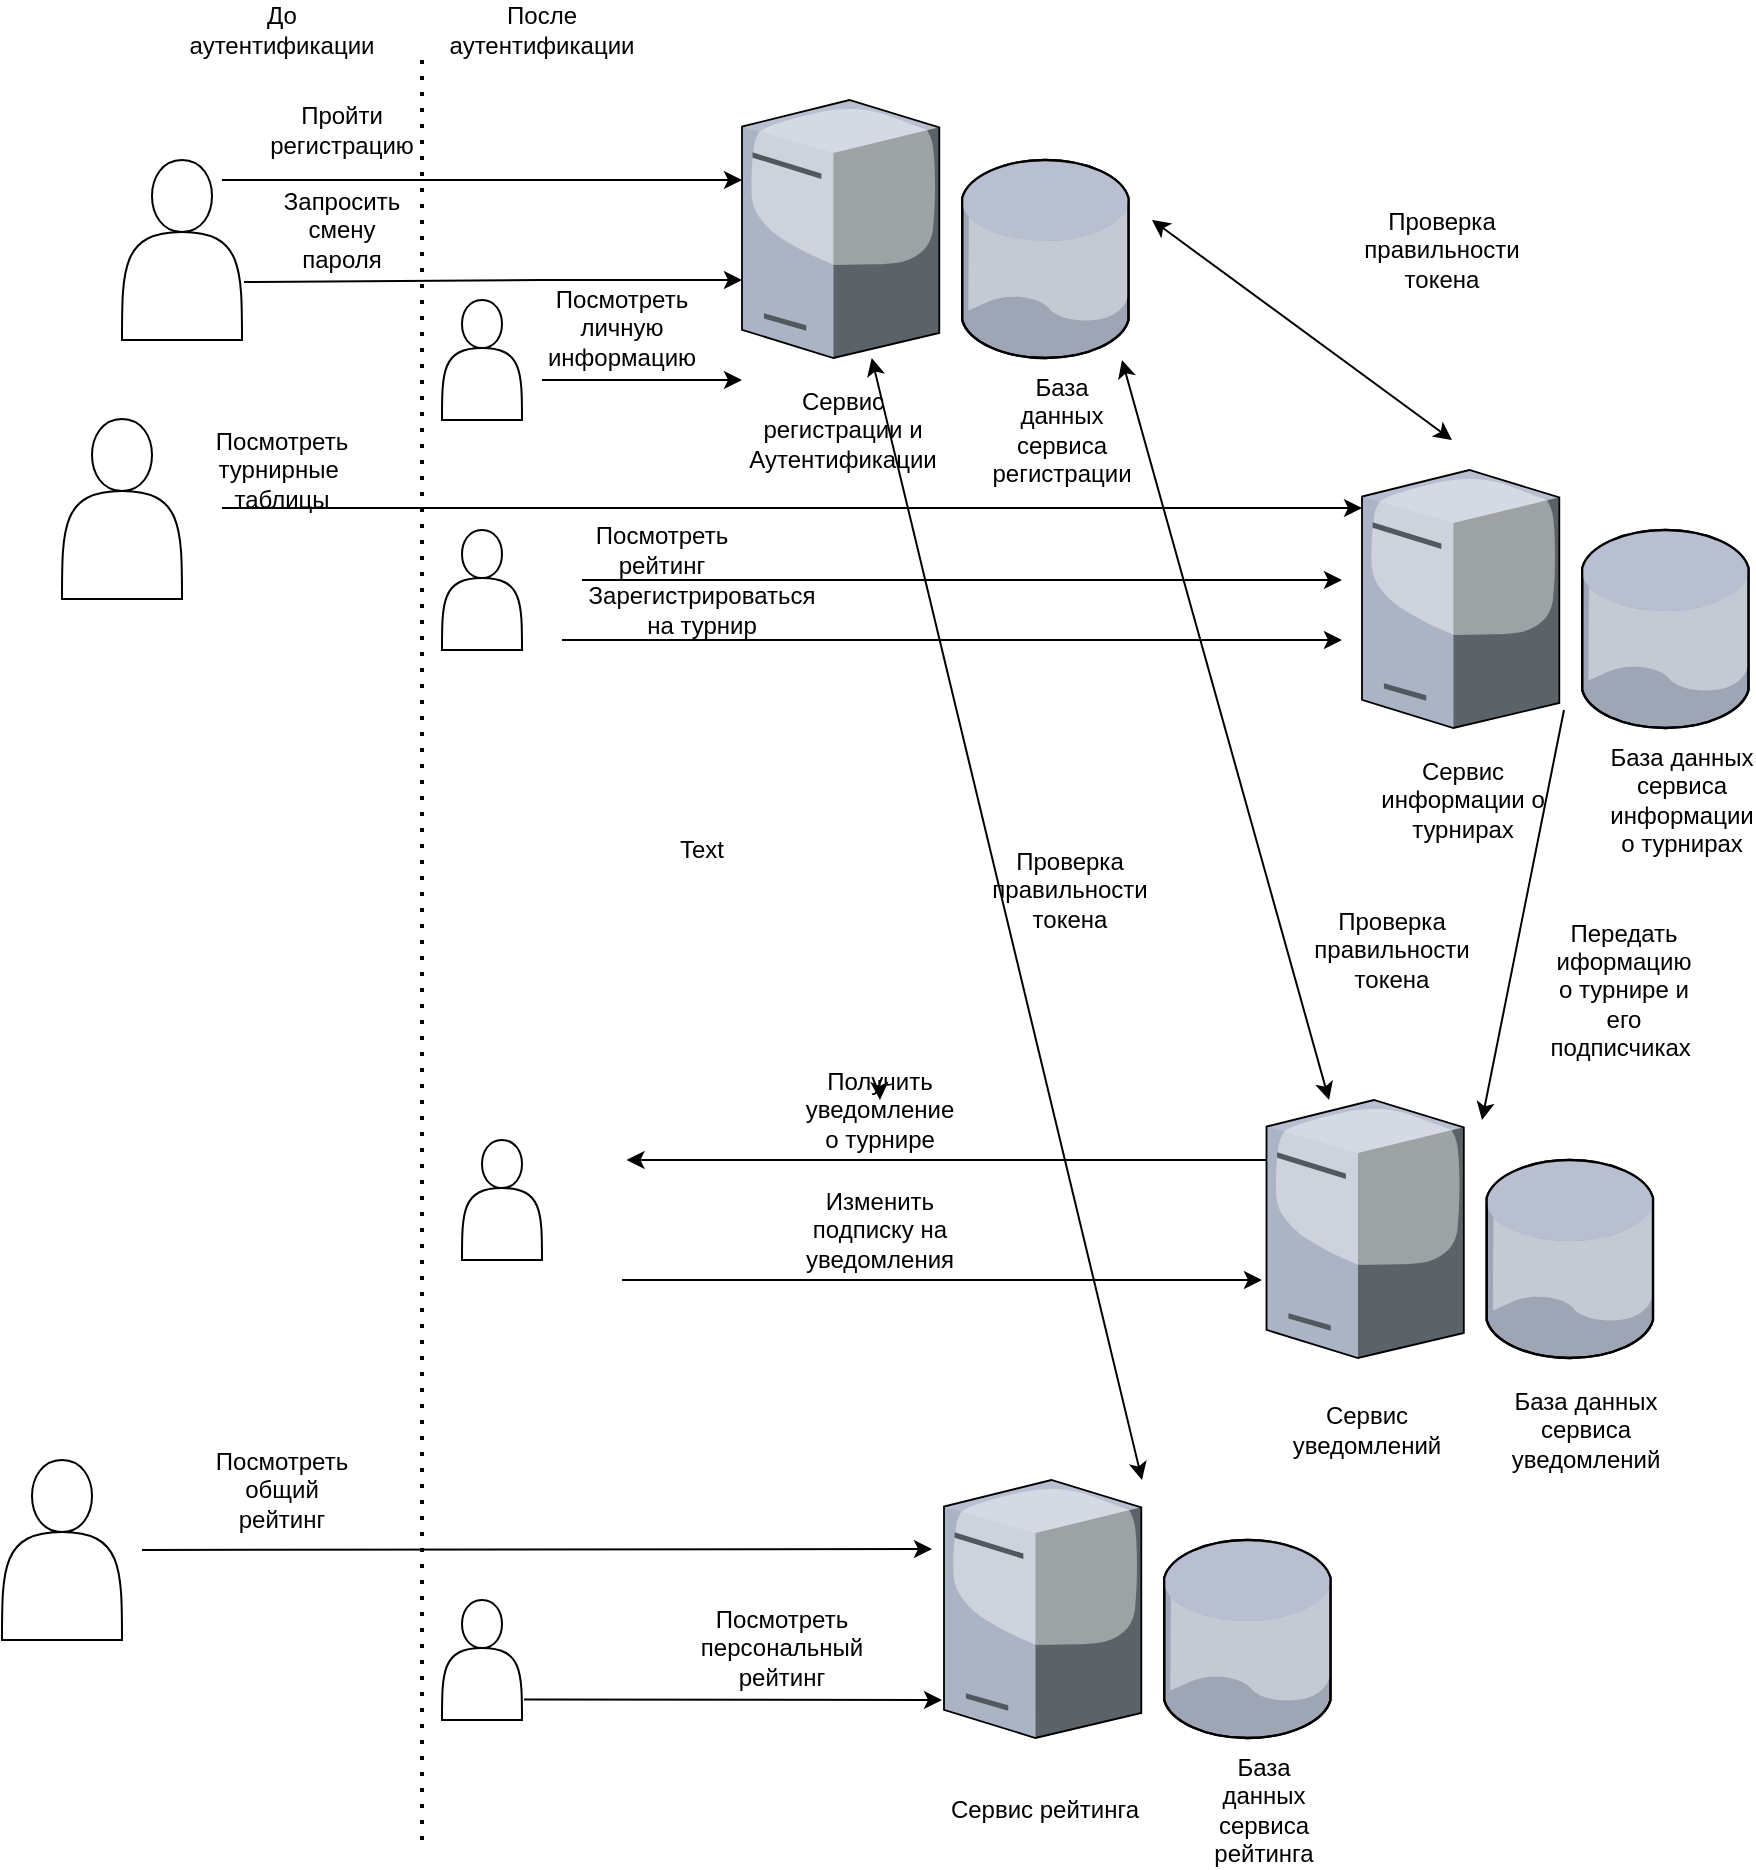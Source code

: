 <mxfile version="21.7.5" type="github">
  <diagram name="Страница — 1" id="jtLSriIxMIc0uCYnqBx7">
    <mxGraphModel dx="2406" dy="862" grid="1" gridSize="10" guides="1" tooltips="1" connect="1" arrows="1" fold="1" page="1" pageScale="1" pageWidth="1100" pageHeight="850" math="0" shadow="0">
      <root>
        <mxCell id="0" />
        <mxCell id="1" parent="0" />
        <mxCell id="o6OlLVgvbYjxNVcpemtw-1" value="" style="verticalLabelPosition=bottom;sketch=0;aspect=fixed;html=1;verticalAlign=top;strokeColor=none;align=center;outlineConnect=0;shape=mxgraph.citrix.database;" vertex="1" parent="1">
          <mxGeometry x="380" y="90" width="84.15" height="99" as="geometry" />
        </mxCell>
        <mxCell id="o6OlLVgvbYjxNVcpemtw-2" value="" style="verticalLabelPosition=bottom;sketch=0;aspect=fixed;html=1;verticalAlign=top;strokeColor=none;align=center;outlineConnect=0;shape=mxgraph.citrix.license_server;" vertex="1" parent="1">
          <mxGeometry x="270" y="60" width="98.65" height="129" as="geometry" />
        </mxCell>
        <mxCell id="o6OlLVgvbYjxNVcpemtw-3" value="Сервис регистрации и Аутентификации&lt;br&gt;" style="text;html=1;strokeColor=none;fillColor=none;align=center;verticalAlign=middle;whiteSpace=wrap;rounded=0;" vertex="1" parent="1">
          <mxGeometry x="270" y="210" width="101" height="30" as="geometry" />
        </mxCell>
        <mxCell id="o6OlLVgvbYjxNVcpemtw-4" value="База данных сервиса регистрации&lt;br&gt;" style="text;html=1;strokeColor=none;fillColor=none;align=center;verticalAlign=middle;whiteSpace=wrap;rounded=0;" vertex="1" parent="1">
          <mxGeometry x="400" y="210" width="60" height="30" as="geometry" />
        </mxCell>
        <mxCell id="o6OlLVgvbYjxNVcpemtw-6" value="" style="verticalLabelPosition=bottom;sketch=0;aspect=fixed;html=1;verticalAlign=top;strokeColor=none;align=center;outlineConnect=0;shape=mxgraph.citrix.database;" vertex="1" parent="1">
          <mxGeometry x="690" y="275" width="84.15" height="99" as="geometry" />
        </mxCell>
        <mxCell id="o6OlLVgvbYjxNVcpemtw-7" value="" style="verticalLabelPosition=bottom;sketch=0;aspect=fixed;html=1;verticalAlign=top;strokeColor=none;align=center;outlineConnect=0;shape=mxgraph.citrix.license_server;" vertex="1" parent="1">
          <mxGeometry x="580" y="245" width="98.65" height="129" as="geometry" />
        </mxCell>
        <mxCell id="o6OlLVgvbYjxNVcpemtw-8" value="Сервис информации о турнирах" style="text;html=1;strokeColor=none;fillColor=none;align=center;verticalAlign=middle;whiteSpace=wrap;rounded=0;" vertex="1" parent="1">
          <mxGeometry x="580" y="395" width="101" height="30" as="geometry" />
        </mxCell>
        <mxCell id="o6OlLVgvbYjxNVcpemtw-9" value="База данных сервиса информации о турнирах" style="text;html=1;strokeColor=none;fillColor=none;align=center;verticalAlign=middle;whiteSpace=wrap;rounded=0;" vertex="1" parent="1">
          <mxGeometry x="710" y="395" width="60" height="30" as="geometry" />
        </mxCell>
        <mxCell id="o6OlLVgvbYjxNVcpemtw-10" value="" style="verticalLabelPosition=bottom;sketch=0;aspect=fixed;html=1;verticalAlign=top;strokeColor=none;align=center;outlineConnect=0;shape=mxgraph.citrix.database;" vertex="1" parent="1">
          <mxGeometry x="642.25" y="590" width="84.15" height="99" as="geometry" />
        </mxCell>
        <mxCell id="o6OlLVgvbYjxNVcpemtw-11" value="" style="verticalLabelPosition=bottom;sketch=0;aspect=fixed;html=1;verticalAlign=top;strokeColor=none;align=center;outlineConnect=0;shape=mxgraph.citrix.license_server;" vertex="1" parent="1">
          <mxGeometry x="532.25" y="560" width="98.65" height="129" as="geometry" />
        </mxCell>
        <mxCell id="o6OlLVgvbYjxNVcpemtw-12" value="Сервис уведомлений" style="text;html=1;strokeColor=none;fillColor=none;align=center;verticalAlign=middle;whiteSpace=wrap;rounded=0;" vertex="1" parent="1">
          <mxGeometry x="532.25" y="710" width="101" height="30" as="geometry" />
        </mxCell>
        <mxCell id="o6OlLVgvbYjxNVcpemtw-13" value="База данных сервиса уведомлений&lt;br&gt;" style="text;html=1;strokeColor=none;fillColor=none;align=center;verticalAlign=middle;whiteSpace=wrap;rounded=0;" vertex="1" parent="1">
          <mxGeometry x="662.25" y="710" width="60" height="30" as="geometry" />
        </mxCell>
        <mxCell id="o6OlLVgvbYjxNVcpemtw-14" value="" style="shape=actor;whiteSpace=wrap;html=1;" vertex="1" parent="1">
          <mxGeometry x="-40" y="90" width="60" height="90" as="geometry" />
        </mxCell>
        <mxCell id="o6OlLVgvbYjxNVcpemtw-15" value="" style="endArrow=classic;html=1;rounded=0;exitX=0.833;exitY=0.111;exitDx=0;exitDy=0;exitPerimeter=0;" edge="1" parent="1" source="o6OlLVgvbYjxNVcpemtw-14">
          <mxGeometry width="50" height="50" relative="1" as="geometry">
            <mxPoint x="80" y="100.4" as="sourcePoint" />
            <mxPoint x="270" y="100.003" as="targetPoint" />
          </mxGeometry>
        </mxCell>
        <mxCell id="o6OlLVgvbYjxNVcpemtw-17" value="" style="endArrow=none;dashed=1;html=1;dashPattern=1 3;strokeWidth=2;rounded=0;" edge="1" parent="1">
          <mxGeometry width="50" height="50" relative="1" as="geometry">
            <mxPoint x="110" y="930" as="sourcePoint" />
            <mxPoint x="110" y="40" as="targetPoint" />
          </mxGeometry>
        </mxCell>
        <mxCell id="o6OlLVgvbYjxNVcpemtw-19" value="До аутентификации" style="text;html=1;strokeColor=none;fillColor=none;align=center;verticalAlign=middle;whiteSpace=wrap;rounded=0;" vertex="1" parent="1">
          <mxGeometry x="10" y="10" width="60" height="30" as="geometry" />
        </mxCell>
        <mxCell id="o6OlLVgvbYjxNVcpemtw-20" value="Пройти регистрацию" style="text;html=1;strokeColor=none;fillColor=none;align=center;verticalAlign=middle;whiteSpace=wrap;rounded=0;" vertex="1" parent="1">
          <mxGeometry x="40" y="60" width="60" height="30" as="geometry" />
        </mxCell>
        <mxCell id="o6OlLVgvbYjxNVcpemtw-22" value="" style="endArrow=classic;html=1;rounded=0;exitX=1.017;exitY=0.678;exitDx=0;exitDy=0;exitPerimeter=0;" edge="1" parent="1" source="o6OlLVgvbYjxNVcpemtw-14">
          <mxGeometry width="50" height="50" relative="1" as="geometry">
            <mxPoint x="80" y="150" as="sourcePoint" />
            <mxPoint x="270" y="150" as="targetPoint" />
            <Array as="points">
              <mxPoint x="170" y="150" />
            </Array>
          </mxGeometry>
        </mxCell>
        <mxCell id="o6OlLVgvbYjxNVcpemtw-23" value="Запросить смену пароля&lt;br&gt;" style="text;html=1;strokeColor=none;fillColor=none;align=center;verticalAlign=middle;whiteSpace=wrap;rounded=0;" vertex="1" parent="1">
          <mxGeometry x="40" y="109.5" width="60" height="30" as="geometry" />
        </mxCell>
        <mxCell id="o6OlLVgvbYjxNVcpemtw-24" value="" style="shape=actor;whiteSpace=wrap;html=1;" vertex="1" parent="1">
          <mxGeometry x="-70" y="219.5" width="60" height="90" as="geometry" />
        </mxCell>
        <mxCell id="o6OlLVgvbYjxNVcpemtw-25" value="" style="endArrow=classic;html=1;rounded=0;" edge="1" parent="1">
          <mxGeometry width="50" height="50" relative="1" as="geometry">
            <mxPoint x="10" y="264" as="sourcePoint" />
            <mxPoint x="580" y="264" as="targetPoint" />
          </mxGeometry>
        </mxCell>
        <mxCell id="o6OlLVgvbYjxNVcpemtw-27" value="Посмотреть турнирные&amp;nbsp; таблицы&lt;br&gt;" style="text;html=1;strokeColor=none;fillColor=none;align=center;verticalAlign=middle;whiteSpace=wrap;rounded=0;" vertex="1" parent="1">
          <mxGeometry x="10" y="230" width="60" height="30" as="geometry" />
        </mxCell>
        <mxCell id="o6OlLVgvbYjxNVcpemtw-28" value="После аутентификации" style="text;html=1;strokeColor=none;fillColor=none;align=center;verticalAlign=middle;whiteSpace=wrap;rounded=0;" vertex="1" parent="1">
          <mxGeometry x="140" y="10" width="60" height="30" as="geometry" />
        </mxCell>
        <mxCell id="o6OlLVgvbYjxNVcpemtw-29" value="" style="shape=actor;whiteSpace=wrap;html=1;" vertex="1" parent="1">
          <mxGeometry x="120" y="160" width="40" height="60" as="geometry" />
        </mxCell>
        <mxCell id="o6OlLVgvbYjxNVcpemtw-30" value="" style="endArrow=classic;html=1;rounded=0;entryX=0;entryY=0;entryDx=0;entryDy=0;" edge="1" parent="1">
          <mxGeometry width="50" height="50" relative="1" as="geometry">
            <mxPoint x="170" y="200" as="sourcePoint" />
            <mxPoint x="270" y="200" as="targetPoint" />
          </mxGeometry>
        </mxCell>
        <mxCell id="o6OlLVgvbYjxNVcpemtw-31" value="Посмотреть личную информацию" style="text;html=1;strokeColor=none;fillColor=none;align=center;verticalAlign=middle;whiteSpace=wrap;rounded=0;" vertex="1" parent="1">
          <mxGeometry x="180" y="159" width="60" height="30" as="geometry" />
        </mxCell>
        <mxCell id="o6OlLVgvbYjxNVcpemtw-32" value="" style="shape=actor;whiteSpace=wrap;html=1;" vertex="1" parent="1">
          <mxGeometry x="120" y="275" width="40" height="60" as="geometry" />
        </mxCell>
        <mxCell id="o6OlLVgvbYjxNVcpemtw-33" value="" style="endArrow=classic;html=1;rounded=0;" edge="1" parent="1">
          <mxGeometry width="50" height="50" relative="1" as="geometry">
            <mxPoint x="180" y="330" as="sourcePoint" />
            <mxPoint x="570" y="330" as="targetPoint" />
          </mxGeometry>
        </mxCell>
        <mxCell id="o6OlLVgvbYjxNVcpemtw-34" value="Зарегистрироваться на турнир" style="text;html=1;strokeColor=none;fillColor=none;align=center;verticalAlign=middle;whiteSpace=wrap;rounded=0;" vertex="1" parent="1">
          <mxGeometry x="220" y="300" width="60" height="30" as="geometry" />
        </mxCell>
        <mxCell id="o6OlLVgvbYjxNVcpemtw-35" value="" style="endArrow=classic;html=1;rounded=0;" edge="1" parent="1">
          <mxGeometry width="50" height="50" relative="1" as="geometry">
            <mxPoint x="190" y="300" as="sourcePoint" />
            <mxPoint x="570" y="300" as="targetPoint" />
          </mxGeometry>
        </mxCell>
        <mxCell id="o6OlLVgvbYjxNVcpemtw-36" value="Посмотреть рейтинг" style="text;html=1;strokeColor=none;fillColor=none;align=center;verticalAlign=middle;whiteSpace=wrap;rounded=0;" vertex="1" parent="1">
          <mxGeometry x="200" y="270" width="60" height="30" as="geometry" />
        </mxCell>
        <mxCell id="o6OlLVgvbYjxNVcpemtw-37" value="" style="shape=actor;whiteSpace=wrap;html=1;" vertex="1" parent="1">
          <mxGeometry x="130" y="580" width="40" height="60" as="geometry" />
        </mxCell>
        <mxCell id="o6OlLVgvbYjxNVcpemtw-39" value="" style="endArrow=classic;html=1;rounded=0;" edge="1" parent="1">
          <mxGeometry width="50" height="50" relative="1" as="geometry">
            <mxPoint x="532.25" y="590" as="sourcePoint" />
            <mxPoint x="212.25" y="590" as="targetPoint" />
          </mxGeometry>
        </mxCell>
        <mxCell id="o6OlLVgvbYjxNVcpemtw-44" style="edgeStyle=orthogonalEdgeStyle;rounded=0;orthogonalLoop=1;jettySize=auto;html=1;exitX=0.5;exitY=0;exitDx=0;exitDy=0;" edge="1" parent="1" source="o6OlLVgvbYjxNVcpemtw-40">
          <mxGeometry relative="1" as="geometry">
            <mxPoint x="339" y="560" as="targetPoint" />
          </mxGeometry>
        </mxCell>
        <mxCell id="o6OlLVgvbYjxNVcpemtw-40" value="Получить уведомление о турнире&lt;br&gt;" style="text;html=1;strokeColor=none;fillColor=none;align=center;verticalAlign=middle;whiteSpace=wrap;rounded=0;" vertex="1" parent="1">
          <mxGeometry x="308.65" y="550" width="60" height="30" as="geometry" />
        </mxCell>
        <mxCell id="o6OlLVgvbYjxNVcpemtw-41" value="" style="endArrow=classic;html=1;rounded=0;" edge="1" parent="1">
          <mxGeometry width="50" height="50" relative="1" as="geometry">
            <mxPoint x="210" y="650" as="sourcePoint" />
            <mxPoint x="530" y="650" as="targetPoint" />
          </mxGeometry>
        </mxCell>
        <mxCell id="o6OlLVgvbYjxNVcpemtw-43" value="Изменить подписку на уведомления" style="text;html=1;strokeColor=none;fillColor=none;align=center;verticalAlign=middle;whiteSpace=wrap;rounded=0;" vertex="1" parent="1">
          <mxGeometry x="308.65" y="609.5" width="60" height="30" as="geometry" />
        </mxCell>
        <mxCell id="o6OlLVgvbYjxNVcpemtw-45" value="" style="endArrow=classic;startArrow=classic;html=1;rounded=0;" edge="1" parent="1">
          <mxGeometry width="50" height="50" relative="1" as="geometry">
            <mxPoint x="475" y="120" as="sourcePoint" />
            <mxPoint x="625" y="230" as="targetPoint" />
          </mxGeometry>
        </mxCell>
        <mxCell id="o6OlLVgvbYjxNVcpemtw-46" value="Text" style="text;html=1;strokeColor=none;fillColor=none;align=center;verticalAlign=middle;whiteSpace=wrap;rounded=0;" vertex="1" parent="1">
          <mxGeometry x="220" y="420" width="60" height="30" as="geometry" />
        </mxCell>
        <mxCell id="o6OlLVgvbYjxNVcpemtw-47" value="Проверка правильности токена" style="text;html=1;strokeColor=none;fillColor=none;align=center;verticalAlign=middle;whiteSpace=wrap;rounded=0;" vertex="1" parent="1">
          <mxGeometry x="590" y="120" width="60" height="30" as="geometry" />
        </mxCell>
        <mxCell id="o6OlLVgvbYjxNVcpemtw-48" value="" style="verticalLabelPosition=bottom;sketch=0;aspect=fixed;html=1;verticalAlign=top;strokeColor=none;align=center;outlineConnect=0;shape=mxgraph.citrix.database;" vertex="1" parent="1">
          <mxGeometry x="481" y="780" width="84.15" height="99" as="geometry" />
        </mxCell>
        <mxCell id="o6OlLVgvbYjxNVcpemtw-49" value="" style="verticalLabelPosition=bottom;sketch=0;aspect=fixed;html=1;verticalAlign=top;strokeColor=none;align=center;outlineConnect=0;shape=mxgraph.citrix.license_server;" vertex="1" parent="1">
          <mxGeometry x="371" y="750" width="98.65" height="129" as="geometry" />
        </mxCell>
        <mxCell id="o6OlLVgvbYjxNVcpemtw-50" value="Сервис рейтинга" style="text;html=1;strokeColor=none;fillColor=none;align=center;verticalAlign=middle;whiteSpace=wrap;rounded=0;" vertex="1" parent="1">
          <mxGeometry x="371" y="900" width="101" height="30" as="geometry" />
        </mxCell>
        <mxCell id="o6OlLVgvbYjxNVcpemtw-51" value="База данных сервиса рейтинга" style="text;html=1;strokeColor=none;fillColor=none;align=center;verticalAlign=middle;whiteSpace=wrap;rounded=0;" vertex="1" parent="1">
          <mxGeometry x="501" y="900" width="60" height="30" as="geometry" />
        </mxCell>
        <mxCell id="o6OlLVgvbYjxNVcpemtw-52" value="" style="endArrow=classic;startArrow=classic;html=1;rounded=0;" edge="1" parent="1" target="o6OlLVgvbYjxNVcpemtw-11">
          <mxGeometry width="50" height="50" relative="1" as="geometry">
            <mxPoint x="460" y="190" as="sourcePoint" />
            <mxPoint x="580" y="530" as="targetPoint" />
          </mxGeometry>
        </mxCell>
        <mxCell id="o6OlLVgvbYjxNVcpemtw-53" value="Проверка правильности токена" style="text;html=1;strokeColor=none;fillColor=none;align=center;verticalAlign=middle;whiteSpace=wrap;rounded=0;" vertex="1" parent="1">
          <mxGeometry x="565.15" y="470" width="60" height="30" as="geometry" />
        </mxCell>
        <mxCell id="o6OlLVgvbYjxNVcpemtw-54" value="" style="endArrow=classic;startArrow=classic;html=1;rounded=0;" edge="1" parent="1" source="o6OlLVgvbYjxNVcpemtw-2">
          <mxGeometry width="50" height="50" relative="1" as="geometry">
            <mxPoint x="397" y="210" as="sourcePoint" />
            <mxPoint x="470" y="750" as="targetPoint" />
          </mxGeometry>
        </mxCell>
        <mxCell id="o6OlLVgvbYjxNVcpemtw-55" value="Проверка правильности токена" style="text;html=1;strokeColor=none;fillColor=none;align=center;verticalAlign=middle;whiteSpace=wrap;rounded=0;" vertex="1" parent="1">
          <mxGeometry x="404.15" y="440" width="60" height="30" as="geometry" />
        </mxCell>
        <mxCell id="o6OlLVgvbYjxNVcpemtw-56" value="" style="shape=actor;whiteSpace=wrap;html=1;" vertex="1" parent="1">
          <mxGeometry x="-100" y="740" width="60" height="90" as="geometry" />
        </mxCell>
        <mxCell id="o6OlLVgvbYjxNVcpemtw-57" value="" style="endArrow=classic;html=1;rounded=0;" edge="1" parent="1">
          <mxGeometry width="50" height="50" relative="1" as="geometry">
            <mxPoint x="-30" y="785" as="sourcePoint" />
            <mxPoint x="365" y="784.5" as="targetPoint" />
          </mxGeometry>
        </mxCell>
        <mxCell id="o6OlLVgvbYjxNVcpemtw-58" value="Посмотреть общий рейтинг&lt;br&gt;" style="text;html=1;strokeColor=none;fillColor=none;align=center;verticalAlign=middle;whiteSpace=wrap;rounded=0;" vertex="1" parent="1">
          <mxGeometry x="10" y="740" width="60" height="30" as="geometry" />
        </mxCell>
        <mxCell id="o6OlLVgvbYjxNVcpemtw-59" value="" style="shape=actor;whiteSpace=wrap;html=1;" vertex="1" parent="1">
          <mxGeometry x="120" y="810" width="40" height="60" as="geometry" />
        </mxCell>
        <mxCell id="o6OlLVgvbYjxNVcpemtw-60" value="" style="endArrow=classic;html=1;rounded=0;" edge="1" parent="1">
          <mxGeometry width="50" height="50" relative="1" as="geometry">
            <mxPoint x="161" y="859.75" as="sourcePoint" />
            <mxPoint x="370" y="860" as="targetPoint" />
          </mxGeometry>
        </mxCell>
        <mxCell id="o6OlLVgvbYjxNVcpemtw-61" value="Посмотреть персональный рейтинг&lt;br&gt;" style="text;html=1;strokeColor=none;fillColor=none;align=center;verticalAlign=middle;whiteSpace=wrap;rounded=0;" vertex="1" parent="1">
          <mxGeometry x="259.65" y="819.25" width="60" height="30" as="geometry" />
        </mxCell>
        <mxCell id="o6OlLVgvbYjxNVcpemtw-63" value="Передать иформацию о турнире и его подписчиках&amp;nbsp;" style="text;html=1;strokeColor=none;fillColor=none;align=center;verticalAlign=middle;whiteSpace=wrap;rounded=0;" vertex="1" parent="1">
          <mxGeometry x="681" y="490" width="60" height="30" as="geometry" />
        </mxCell>
        <mxCell id="o6OlLVgvbYjxNVcpemtw-64" value="" style="endArrow=classic;html=1;rounded=0;" edge="1" parent="1">
          <mxGeometry width="50" height="50" relative="1" as="geometry">
            <mxPoint x="681" y="365" as="sourcePoint" />
            <mxPoint x="640" y="570" as="targetPoint" />
            <Array as="points" />
          </mxGeometry>
        </mxCell>
      </root>
    </mxGraphModel>
  </diagram>
</mxfile>

